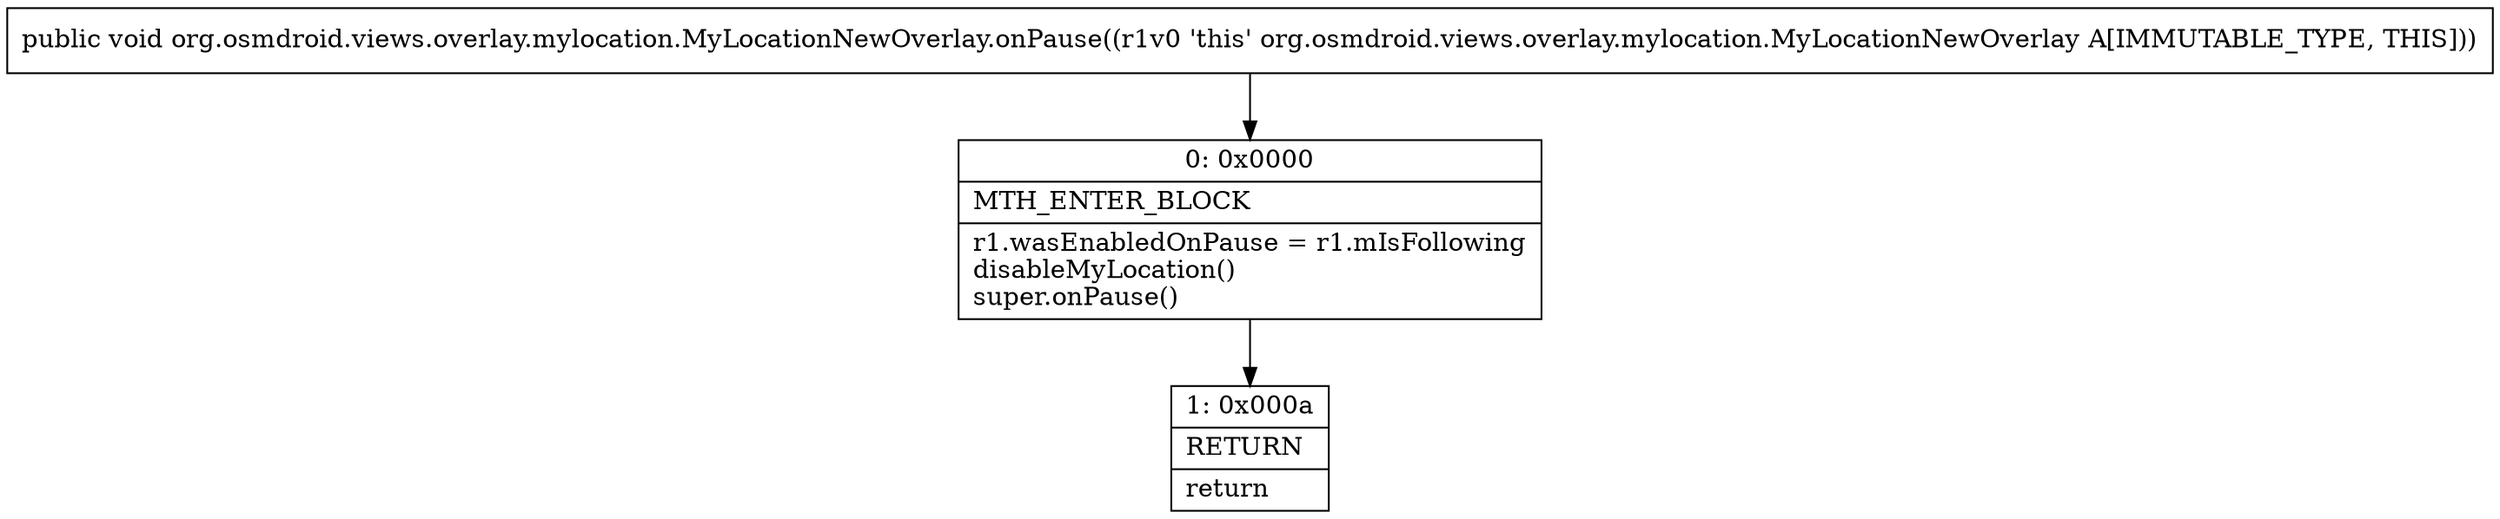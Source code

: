 digraph "CFG fororg.osmdroid.views.overlay.mylocation.MyLocationNewOverlay.onPause()V" {
Node_0 [shape=record,label="{0\:\ 0x0000|MTH_ENTER_BLOCK\l|r1.wasEnabledOnPause = r1.mIsFollowing\ldisableMyLocation()\lsuper.onPause()\l}"];
Node_1 [shape=record,label="{1\:\ 0x000a|RETURN\l|return\l}"];
MethodNode[shape=record,label="{public void org.osmdroid.views.overlay.mylocation.MyLocationNewOverlay.onPause((r1v0 'this' org.osmdroid.views.overlay.mylocation.MyLocationNewOverlay A[IMMUTABLE_TYPE, THIS])) }"];
MethodNode -> Node_0;
Node_0 -> Node_1;
}

